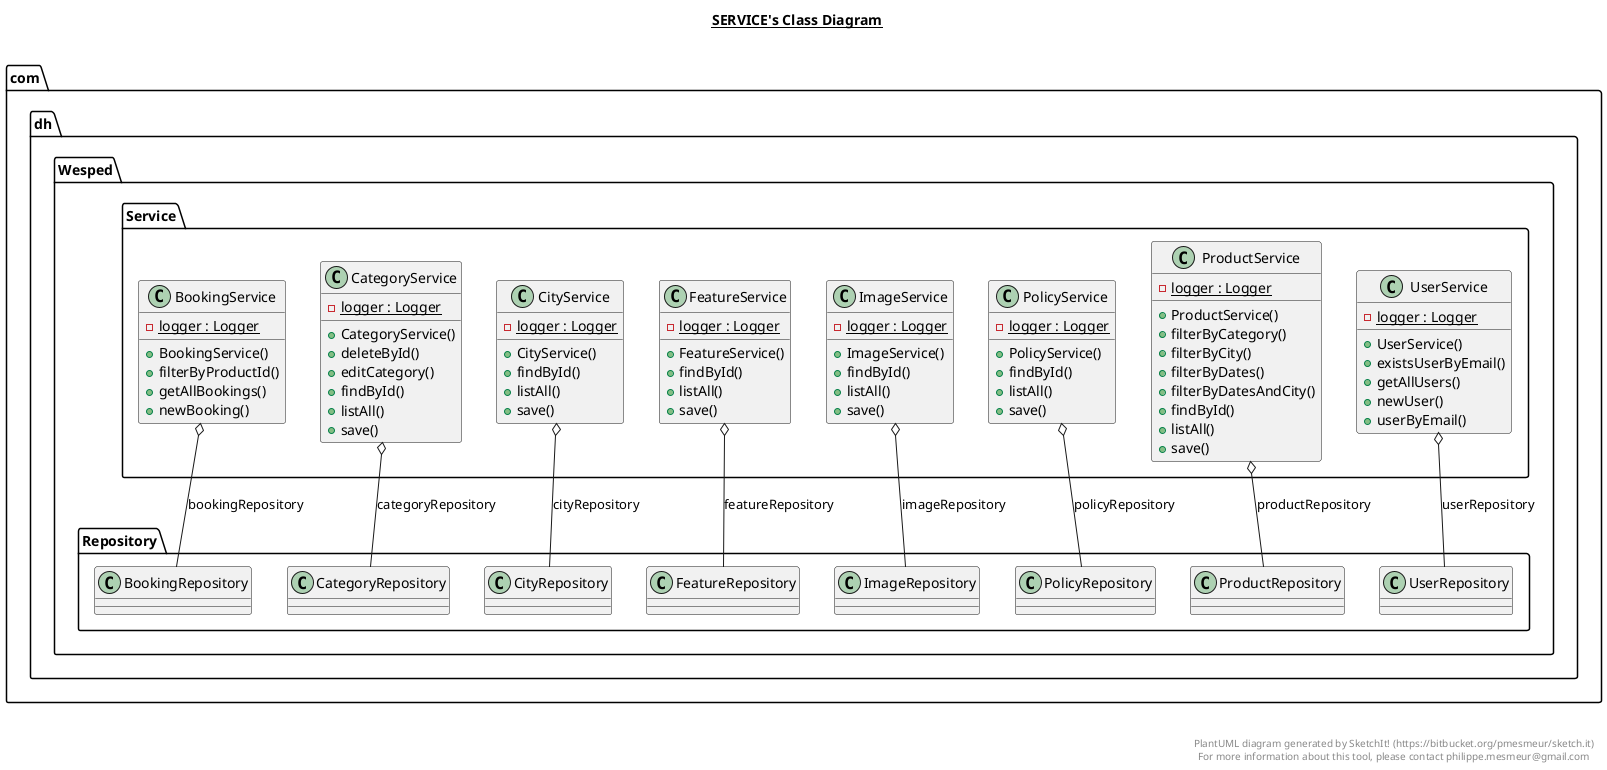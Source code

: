 @startuml

title __SERVICE's Class Diagram__\n

  namespace com.dh.Wesped {
    namespace Service {
      class com.dh.Wesped.Service.BookingService {
          {static} - logger : Logger
          + BookingService()
          + filterByProductId()
          + getAllBookings()
          + newBooking()
      }
    }
  }
  

  namespace com.dh.Wesped {
    namespace Service {
      class com.dh.Wesped.Service.CategoryService {
          {static} - logger : Logger
          + CategoryService()
          + deleteById()
          + editCategory()
          + findById()
          + listAll()
          + save()
      }
    }
  }
  

  namespace com.dh.Wesped {
    namespace Service {
      class com.dh.Wesped.Service.CityService {
          {static} - logger : Logger
          + CityService()
          + findById()
          + listAll()
          + save()
      }
    }
  }
  

  namespace com.dh.Wesped {
    namespace Service {
      class com.dh.Wesped.Service.FeatureService {
          {static} - logger : Logger
          + FeatureService()
          + findById()
          + listAll()
          + save()
      }
    }
  }
  

  namespace com.dh.Wesped {
    namespace Service {
      class com.dh.Wesped.Service.ImageService {
          {static} - logger : Logger
          + ImageService()
          + findById()
          + listAll()
          + save()
      }
    }
  }
  

  namespace com.dh.Wesped {
    namespace Service {
      class com.dh.Wesped.Service.PolicyService {
          {static} - logger : Logger
          + PolicyService()
          + findById()
          + listAll()
          + save()
      }
    }
  }
  

  namespace com.dh.Wesped {
    namespace Service {
      class com.dh.Wesped.Service.ProductService {
          {static} - logger : Logger
          + ProductService()
          + filterByCategory()
          + filterByCity()
          + filterByDates()
          + filterByDatesAndCity()
          + findById()
          + listAll()
          + save()
      }
    }
  }
  

  namespace com.dh.Wesped {
    namespace Service {
      class com.dh.Wesped.Service.UserService {
          {static} - logger : Logger
          + UserService()
          + existsUserByEmail()
          + getAllUsers()
          + newUser()
          + userByEmail()
      }
    }
  }
  

  com.dh.Wesped.Service.BookingService o-- com.dh.Wesped.Repository.BookingRepository : bookingRepository
  com.dh.Wesped.Service.CategoryService o-- com.dh.Wesped.Repository.CategoryRepository : categoryRepository
  com.dh.Wesped.Service.CityService o-- com.dh.Wesped.Repository.CityRepository : cityRepository
  com.dh.Wesped.Service.FeatureService o-- com.dh.Wesped.Repository.FeatureRepository : featureRepository
  com.dh.Wesped.Service.ImageService o-- com.dh.Wesped.Repository.ImageRepository : imageRepository
  com.dh.Wesped.Service.PolicyService o-- com.dh.Wesped.Repository.PolicyRepository : policyRepository
  com.dh.Wesped.Service.ProductService o-- com.dh.Wesped.Repository.ProductRepository : productRepository
  com.dh.Wesped.Service.UserService o-- com.dh.Wesped.Repository.UserRepository : userRepository


right footer


PlantUML diagram generated by SketchIt! (https://bitbucket.org/pmesmeur/sketch.it)
For more information about this tool, please contact philippe.mesmeur@gmail.com
endfooter

@enduml
